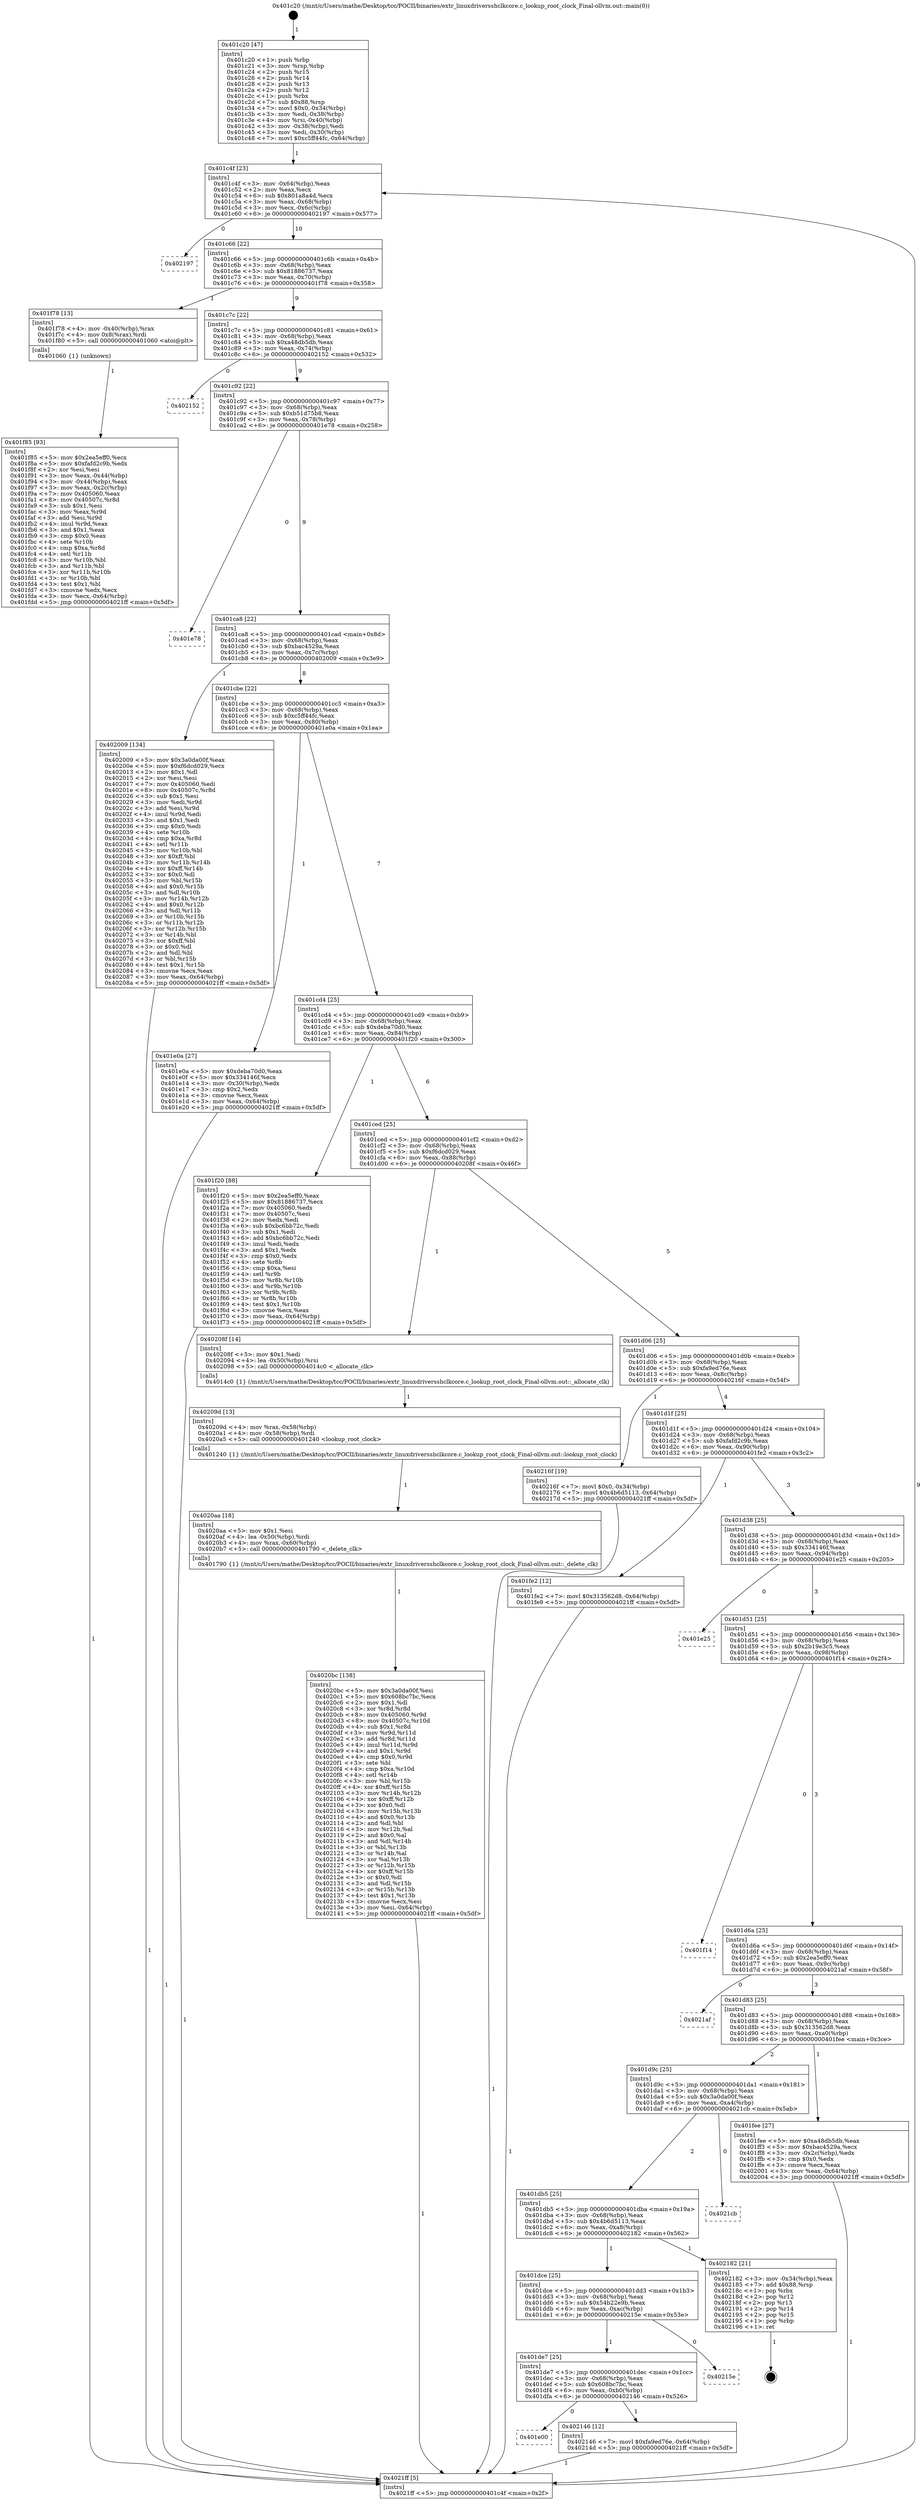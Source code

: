 digraph "0x401c20" {
  label = "0x401c20 (/mnt/c/Users/mathe/Desktop/tcc/POCII/binaries/extr_linuxdriversshclkcore.c_lookup_root_clock_Final-ollvm.out::main(0))"
  labelloc = "t"
  node[shape=record]

  Entry [label="",width=0.3,height=0.3,shape=circle,fillcolor=black,style=filled]
  "0x401c4f" [label="{
     0x401c4f [23]\l
     | [instrs]\l
     &nbsp;&nbsp;0x401c4f \<+3\>: mov -0x64(%rbp),%eax\l
     &nbsp;&nbsp;0x401c52 \<+2\>: mov %eax,%ecx\l
     &nbsp;&nbsp;0x401c54 \<+6\>: sub $0x801a8a4d,%ecx\l
     &nbsp;&nbsp;0x401c5a \<+3\>: mov %eax,-0x68(%rbp)\l
     &nbsp;&nbsp;0x401c5d \<+3\>: mov %ecx,-0x6c(%rbp)\l
     &nbsp;&nbsp;0x401c60 \<+6\>: je 0000000000402197 \<main+0x577\>\l
  }"]
  "0x402197" [label="{
     0x402197\l
  }", style=dashed]
  "0x401c66" [label="{
     0x401c66 [22]\l
     | [instrs]\l
     &nbsp;&nbsp;0x401c66 \<+5\>: jmp 0000000000401c6b \<main+0x4b\>\l
     &nbsp;&nbsp;0x401c6b \<+3\>: mov -0x68(%rbp),%eax\l
     &nbsp;&nbsp;0x401c6e \<+5\>: sub $0x81886737,%eax\l
     &nbsp;&nbsp;0x401c73 \<+3\>: mov %eax,-0x70(%rbp)\l
     &nbsp;&nbsp;0x401c76 \<+6\>: je 0000000000401f78 \<main+0x358\>\l
  }"]
  Exit [label="",width=0.3,height=0.3,shape=circle,fillcolor=black,style=filled,peripheries=2]
  "0x401f78" [label="{
     0x401f78 [13]\l
     | [instrs]\l
     &nbsp;&nbsp;0x401f78 \<+4\>: mov -0x40(%rbp),%rax\l
     &nbsp;&nbsp;0x401f7c \<+4\>: mov 0x8(%rax),%rdi\l
     &nbsp;&nbsp;0x401f80 \<+5\>: call 0000000000401060 \<atoi@plt\>\l
     | [calls]\l
     &nbsp;&nbsp;0x401060 \{1\} (unknown)\l
  }"]
  "0x401c7c" [label="{
     0x401c7c [22]\l
     | [instrs]\l
     &nbsp;&nbsp;0x401c7c \<+5\>: jmp 0000000000401c81 \<main+0x61\>\l
     &nbsp;&nbsp;0x401c81 \<+3\>: mov -0x68(%rbp),%eax\l
     &nbsp;&nbsp;0x401c84 \<+5\>: sub $0xa48db5db,%eax\l
     &nbsp;&nbsp;0x401c89 \<+3\>: mov %eax,-0x74(%rbp)\l
     &nbsp;&nbsp;0x401c8c \<+6\>: je 0000000000402152 \<main+0x532\>\l
  }"]
  "0x401e00" [label="{
     0x401e00\l
  }", style=dashed]
  "0x402152" [label="{
     0x402152\l
  }", style=dashed]
  "0x401c92" [label="{
     0x401c92 [22]\l
     | [instrs]\l
     &nbsp;&nbsp;0x401c92 \<+5\>: jmp 0000000000401c97 \<main+0x77\>\l
     &nbsp;&nbsp;0x401c97 \<+3\>: mov -0x68(%rbp),%eax\l
     &nbsp;&nbsp;0x401c9a \<+5\>: sub $0xb51d75b8,%eax\l
     &nbsp;&nbsp;0x401c9f \<+3\>: mov %eax,-0x78(%rbp)\l
     &nbsp;&nbsp;0x401ca2 \<+6\>: je 0000000000401e78 \<main+0x258\>\l
  }"]
  "0x402146" [label="{
     0x402146 [12]\l
     | [instrs]\l
     &nbsp;&nbsp;0x402146 \<+7\>: movl $0xfa9ed76e,-0x64(%rbp)\l
     &nbsp;&nbsp;0x40214d \<+5\>: jmp 00000000004021ff \<main+0x5df\>\l
  }"]
  "0x401e78" [label="{
     0x401e78\l
  }", style=dashed]
  "0x401ca8" [label="{
     0x401ca8 [22]\l
     | [instrs]\l
     &nbsp;&nbsp;0x401ca8 \<+5\>: jmp 0000000000401cad \<main+0x8d\>\l
     &nbsp;&nbsp;0x401cad \<+3\>: mov -0x68(%rbp),%eax\l
     &nbsp;&nbsp;0x401cb0 \<+5\>: sub $0xbac4529a,%eax\l
     &nbsp;&nbsp;0x401cb5 \<+3\>: mov %eax,-0x7c(%rbp)\l
     &nbsp;&nbsp;0x401cb8 \<+6\>: je 0000000000402009 \<main+0x3e9\>\l
  }"]
  "0x401de7" [label="{
     0x401de7 [25]\l
     | [instrs]\l
     &nbsp;&nbsp;0x401de7 \<+5\>: jmp 0000000000401dec \<main+0x1cc\>\l
     &nbsp;&nbsp;0x401dec \<+3\>: mov -0x68(%rbp),%eax\l
     &nbsp;&nbsp;0x401def \<+5\>: sub $0x608bc7bc,%eax\l
     &nbsp;&nbsp;0x401df4 \<+6\>: mov %eax,-0xb0(%rbp)\l
     &nbsp;&nbsp;0x401dfa \<+6\>: je 0000000000402146 \<main+0x526\>\l
  }"]
  "0x402009" [label="{
     0x402009 [134]\l
     | [instrs]\l
     &nbsp;&nbsp;0x402009 \<+5\>: mov $0x3a0da00f,%eax\l
     &nbsp;&nbsp;0x40200e \<+5\>: mov $0xf6dcd029,%ecx\l
     &nbsp;&nbsp;0x402013 \<+2\>: mov $0x1,%dl\l
     &nbsp;&nbsp;0x402015 \<+2\>: xor %esi,%esi\l
     &nbsp;&nbsp;0x402017 \<+7\>: mov 0x405060,%edi\l
     &nbsp;&nbsp;0x40201e \<+8\>: mov 0x40507c,%r8d\l
     &nbsp;&nbsp;0x402026 \<+3\>: sub $0x1,%esi\l
     &nbsp;&nbsp;0x402029 \<+3\>: mov %edi,%r9d\l
     &nbsp;&nbsp;0x40202c \<+3\>: add %esi,%r9d\l
     &nbsp;&nbsp;0x40202f \<+4\>: imul %r9d,%edi\l
     &nbsp;&nbsp;0x402033 \<+3\>: and $0x1,%edi\l
     &nbsp;&nbsp;0x402036 \<+3\>: cmp $0x0,%edi\l
     &nbsp;&nbsp;0x402039 \<+4\>: sete %r10b\l
     &nbsp;&nbsp;0x40203d \<+4\>: cmp $0xa,%r8d\l
     &nbsp;&nbsp;0x402041 \<+4\>: setl %r11b\l
     &nbsp;&nbsp;0x402045 \<+3\>: mov %r10b,%bl\l
     &nbsp;&nbsp;0x402048 \<+3\>: xor $0xff,%bl\l
     &nbsp;&nbsp;0x40204b \<+3\>: mov %r11b,%r14b\l
     &nbsp;&nbsp;0x40204e \<+4\>: xor $0xff,%r14b\l
     &nbsp;&nbsp;0x402052 \<+3\>: xor $0x0,%dl\l
     &nbsp;&nbsp;0x402055 \<+3\>: mov %bl,%r15b\l
     &nbsp;&nbsp;0x402058 \<+4\>: and $0x0,%r15b\l
     &nbsp;&nbsp;0x40205c \<+3\>: and %dl,%r10b\l
     &nbsp;&nbsp;0x40205f \<+3\>: mov %r14b,%r12b\l
     &nbsp;&nbsp;0x402062 \<+4\>: and $0x0,%r12b\l
     &nbsp;&nbsp;0x402066 \<+3\>: and %dl,%r11b\l
     &nbsp;&nbsp;0x402069 \<+3\>: or %r10b,%r15b\l
     &nbsp;&nbsp;0x40206c \<+3\>: or %r11b,%r12b\l
     &nbsp;&nbsp;0x40206f \<+3\>: xor %r12b,%r15b\l
     &nbsp;&nbsp;0x402072 \<+3\>: or %r14b,%bl\l
     &nbsp;&nbsp;0x402075 \<+3\>: xor $0xff,%bl\l
     &nbsp;&nbsp;0x402078 \<+3\>: or $0x0,%dl\l
     &nbsp;&nbsp;0x40207b \<+2\>: and %dl,%bl\l
     &nbsp;&nbsp;0x40207d \<+3\>: or %bl,%r15b\l
     &nbsp;&nbsp;0x402080 \<+4\>: test $0x1,%r15b\l
     &nbsp;&nbsp;0x402084 \<+3\>: cmovne %ecx,%eax\l
     &nbsp;&nbsp;0x402087 \<+3\>: mov %eax,-0x64(%rbp)\l
     &nbsp;&nbsp;0x40208a \<+5\>: jmp 00000000004021ff \<main+0x5df\>\l
  }"]
  "0x401cbe" [label="{
     0x401cbe [22]\l
     | [instrs]\l
     &nbsp;&nbsp;0x401cbe \<+5\>: jmp 0000000000401cc3 \<main+0xa3\>\l
     &nbsp;&nbsp;0x401cc3 \<+3\>: mov -0x68(%rbp),%eax\l
     &nbsp;&nbsp;0x401cc6 \<+5\>: sub $0xc5ff44fc,%eax\l
     &nbsp;&nbsp;0x401ccb \<+3\>: mov %eax,-0x80(%rbp)\l
     &nbsp;&nbsp;0x401cce \<+6\>: je 0000000000401e0a \<main+0x1ea\>\l
  }"]
  "0x40215e" [label="{
     0x40215e\l
  }", style=dashed]
  "0x401e0a" [label="{
     0x401e0a [27]\l
     | [instrs]\l
     &nbsp;&nbsp;0x401e0a \<+5\>: mov $0xdeba70d0,%eax\l
     &nbsp;&nbsp;0x401e0f \<+5\>: mov $0x334146f,%ecx\l
     &nbsp;&nbsp;0x401e14 \<+3\>: mov -0x30(%rbp),%edx\l
     &nbsp;&nbsp;0x401e17 \<+3\>: cmp $0x2,%edx\l
     &nbsp;&nbsp;0x401e1a \<+3\>: cmovne %ecx,%eax\l
     &nbsp;&nbsp;0x401e1d \<+3\>: mov %eax,-0x64(%rbp)\l
     &nbsp;&nbsp;0x401e20 \<+5\>: jmp 00000000004021ff \<main+0x5df\>\l
  }"]
  "0x401cd4" [label="{
     0x401cd4 [25]\l
     | [instrs]\l
     &nbsp;&nbsp;0x401cd4 \<+5\>: jmp 0000000000401cd9 \<main+0xb9\>\l
     &nbsp;&nbsp;0x401cd9 \<+3\>: mov -0x68(%rbp),%eax\l
     &nbsp;&nbsp;0x401cdc \<+5\>: sub $0xdeba70d0,%eax\l
     &nbsp;&nbsp;0x401ce1 \<+6\>: mov %eax,-0x84(%rbp)\l
     &nbsp;&nbsp;0x401ce7 \<+6\>: je 0000000000401f20 \<main+0x300\>\l
  }"]
  "0x4021ff" [label="{
     0x4021ff [5]\l
     | [instrs]\l
     &nbsp;&nbsp;0x4021ff \<+5\>: jmp 0000000000401c4f \<main+0x2f\>\l
  }"]
  "0x401c20" [label="{
     0x401c20 [47]\l
     | [instrs]\l
     &nbsp;&nbsp;0x401c20 \<+1\>: push %rbp\l
     &nbsp;&nbsp;0x401c21 \<+3\>: mov %rsp,%rbp\l
     &nbsp;&nbsp;0x401c24 \<+2\>: push %r15\l
     &nbsp;&nbsp;0x401c26 \<+2\>: push %r14\l
     &nbsp;&nbsp;0x401c28 \<+2\>: push %r13\l
     &nbsp;&nbsp;0x401c2a \<+2\>: push %r12\l
     &nbsp;&nbsp;0x401c2c \<+1\>: push %rbx\l
     &nbsp;&nbsp;0x401c2d \<+7\>: sub $0x88,%rsp\l
     &nbsp;&nbsp;0x401c34 \<+7\>: movl $0x0,-0x34(%rbp)\l
     &nbsp;&nbsp;0x401c3b \<+3\>: mov %edi,-0x38(%rbp)\l
     &nbsp;&nbsp;0x401c3e \<+4\>: mov %rsi,-0x40(%rbp)\l
     &nbsp;&nbsp;0x401c42 \<+3\>: mov -0x38(%rbp),%edi\l
     &nbsp;&nbsp;0x401c45 \<+3\>: mov %edi,-0x30(%rbp)\l
     &nbsp;&nbsp;0x401c48 \<+7\>: movl $0xc5ff44fc,-0x64(%rbp)\l
  }"]
  "0x401dce" [label="{
     0x401dce [25]\l
     | [instrs]\l
     &nbsp;&nbsp;0x401dce \<+5\>: jmp 0000000000401dd3 \<main+0x1b3\>\l
     &nbsp;&nbsp;0x401dd3 \<+3\>: mov -0x68(%rbp),%eax\l
     &nbsp;&nbsp;0x401dd6 \<+5\>: sub $0x54b22e9b,%eax\l
     &nbsp;&nbsp;0x401ddb \<+6\>: mov %eax,-0xac(%rbp)\l
     &nbsp;&nbsp;0x401de1 \<+6\>: je 000000000040215e \<main+0x53e\>\l
  }"]
  "0x401f20" [label="{
     0x401f20 [88]\l
     | [instrs]\l
     &nbsp;&nbsp;0x401f20 \<+5\>: mov $0x2ea5eff0,%eax\l
     &nbsp;&nbsp;0x401f25 \<+5\>: mov $0x81886737,%ecx\l
     &nbsp;&nbsp;0x401f2a \<+7\>: mov 0x405060,%edx\l
     &nbsp;&nbsp;0x401f31 \<+7\>: mov 0x40507c,%esi\l
     &nbsp;&nbsp;0x401f38 \<+2\>: mov %edx,%edi\l
     &nbsp;&nbsp;0x401f3a \<+6\>: sub $0xbc6bb72c,%edi\l
     &nbsp;&nbsp;0x401f40 \<+3\>: sub $0x1,%edi\l
     &nbsp;&nbsp;0x401f43 \<+6\>: add $0xbc6bb72c,%edi\l
     &nbsp;&nbsp;0x401f49 \<+3\>: imul %edi,%edx\l
     &nbsp;&nbsp;0x401f4c \<+3\>: and $0x1,%edx\l
     &nbsp;&nbsp;0x401f4f \<+3\>: cmp $0x0,%edx\l
     &nbsp;&nbsp;0x401f52 \<+4\>: sete %r8b\l
     &nbsp;&nbsp;0x401f56 \<+3\>: cmp $0xa,%esi\l
     &nbsp;&nbsp;0x401f59 \<+4\>: setl %r9b\l
     &nbsp;&nbsp;0x401f5d \<+3\>: mov %r8b,%r10b\l
     &nbsp;&nbsp;0x401f60 \<+3\>: and %r9b,%r10b\l
     &nbsp;&nbsp;0x401f63 \<+3\>: xor %r9b,%r8b\l
     &nbsp;&nbsp;0x401f66 \<+3\>: or %r8b,%r10b\l
     &nbsp;&nbsp;0x401f69 \<+4\>: test $0x1,%r10b\l
     &nbsp;&nbsp;0x401f6d \<+3\>: cmovne %ecx,%eax\l
     &nbsp;&nbsp;0x401f70 \<+3\>: mov %eax,-0x64(%rbp)\l
     &nbsp;&nbsp;0x401f73 \<+5\>: jmp 00000000004021ff \<main+0x5df\>\l
  }"]
  "0x401ced" [label="{
     0x401ced [25]\l
     | [instrs]\l
     &nbsp;&nbsp;0x401ced \<+5\>: jmp 0000000000401cf2 \<main+0xd2\>\l
     &nbsp;&nbsp;0x401cf2 \<+3\>: mov -0x68(%rbp),%eax\l
     &nbsp;&nbsp;0x401cf5 \<+5\>: sub $0xf6dcd029,%eax\l
     &nbsp;&nbsp;0x401cfa \<+6\>: mov %eax,-0x88(%rbp)\l
     &nbsp;&nbsp;0x401d00 \<+6\>: je 000000000040208f \<main+0x46f\>\l
  }"]
  "0x401f85" [label="{
     0x401f85 [93]\l
     | [instrs]\l
     &nbsp;&nbsp;0x401f85 \<+5\>: mov $0x2ea5eff0,%ecx\l
     &nbsp;&nbsp;0x401f8a \<+5\>: mov $0xfafd2c9b,%edx\l
     &nbsp;&nbsp;0x401f8f \<+2\>: xor %esi,%esi\l
     &nbsp;&nbsp;0x401f91 \<+3\>: mov %eax,-0x44(%rbp)\l
     &nbsp;&nbsp;0x401f94 \<+3\>: mov -0x44(%rbp),%eax\l
     &nbsp;&nbsp;0x401f97 \<+3\>: mov %eax,-0x2c(%rbp)\l
     &nbsp;&nbsp;0x401f9a \<+7\>: mov 0x405060,%eax\l
     &nbsp;&nbsp;0x401fa1 \<+8\>: mov 0x40507c,%r8d\l
     &nbsp;&nbsp;0x401fa9 \<+3\>: sub $0x1,%esi\l
     &nbsp;&nbsp;0x401fac \<+3\>: mov %eax,%r9d\l
     &nbsp;&nbsp;0x401faf \<+3\>: add %esi,%r9d\l
     &nbsp;&nbsp;0x401fb2 \<+4\>: imul %r9d,%eax\l
     &nbsp;&nbsp;0x401fb6 \<+3\>: and $0x1,%eax\l
     &nbsp;&nbsp;0x401fb9 \<+3\>: cmp $0x0,%eax\l
     &nbsp;&nbsp;0x401fbc \<+4\>: sete %r10b\l
     &nbsp;&nbsp;0x401fc0 \<+4\>: cmp $0xa,%r8d\l
     &nbsp;&nbsp;0x401fc4 \<+4\>: setl %r11b\l
     &nbsp;&nbsp;0x401fc8 \<+3\>: mov %r10b,%bl\l
     &nbsp;&nbsp;0x401fcb \<+3\>: and %r11b,%bl\l
     &nbsp;&nbsp;0x401fce \<+3\>: xor %r11b,%r10b\l
     &nbsp;&nbsp;0x401fd1 \<+3\>: or %r10b,%bl\l
     &nbsp;&nbsp;0x401fd4 \<+3\>: test $0x1,%bl\l
     &nbsp;&nbsp;0x401fd7 \<+3\>: cmovne %edx,%ecx\l
     &nbsp;&nbsp;0x401fda \<+3\>: mov %ecx,-0x64(%rbp)\l
     &nbsp;&nbsp;0x401fdd \<+5\>: jmp 00000000004021ff \<main+0x5df\>\l
  }"]
  "0x402182" [label="{
     0x402182 [21]\l
     | [instrs]\l
     &nbsp;&nbsp;0x402182 \<+3\>: mov -0x34(%rbp),%eax\l
     &nbsp;&nbsp;0x402185 \<+7\>: add $0x88,%rsp\l
     &nbsp;&nbsp;0x40218c \<+1\>: pop %rbx\l
     &nbsp;&nbsp;0x40218d \<+2\>: pop %r12\l
     &nbsp;&nbsp;0x40218f \<+2\>: pop %r13\l
     &nbsp;&nbsp;0x402191 \<+2\>: pop %r14\l
     &nbsp;&nbsp;0x402193 \<+2\>: pop %r15\l
     &nbsp;&nbsp;0x402195 \<+1\>: pop %rbp\l
     &nbsp;&nbsp;0x402196 \<+1\>: ret\l
  }"]
  "0x40208f" [label="{
     0x40208f [14]\l
     | [instrs]\l
     &nbsp;&nbsp;0x40208f \<+5\>: mov $0x1,%edi\l
     &nbsp;&nbsp;0x402094 \<+4\>: lea -0x50(%rbp),%rsi\l
     &nbsp;&nbsp;0x402098 \<+5\>: call 00000000004014c0 \<_allocate_clk\>\l
     | [calls]\l
     &nbsp;&nbsp;0x4014c0 \{1\} (/mnt/c/Users/mathe/Desktop/tcc/POCII/binaries/extr_linuxdriversshclkcore.c_lookup_root_clock_Final-ollvm.out::_allocate_clk)\l
  }"]
  "0x401d06" [label="{
     0x401d06 [25]\l
     | [instrs]\l
     &nbsp;&nbsp;0x401d06 \<+5\>: jmp 0000000000401d0b \<main+0xeb\>\l
     &nbsp;&nbsp;0x401d0b \<+3\>: mov -0x68(%rbp),%eax\l
     &nbsp;&nbsp;0x401d0e \<+5\>: sub $0xfa9ed76e,%eax\l
     &nbsp;&nbsp;0x401d13 \<+6\>: mov %eax,-0x8c(%rbp)\l
     &nbsp;&nbsp;0x401d19 \<+6\>: je 000000000040216f \<main+0x54f\>\l
  }"]
  "0x401db5" [label="{
     0x401db5 [25]\l
     | [instrs]\l
     &nbsp;&nbsp;0x401db5 \<+5\>: jmp 0000000000401dba \<main+0x19a\>\l
     &nbsp;&nbsp;0x401dba \<+3\>: mov -0x68(%rbp),%eax\l
     &nbsp;&nbsp;0x401dbd \<+5\>: sub $0x4b6d5113,%eax\l
     &nbsp;&nbsp;0x401dc2 \<+6\>: mov %eax,-0xa8(%rbp)\l
     &nbsp;&nbsp;0x401dc8 \<+6\>: je 0000000000402182 \<main+0x562\>\l
  }"]
  "0x40216f" [label="{
     0x40216f [19]\l
     | [instrs]\l
     &nbsp;&nbsp;0x40216f \<+7\>: movl $0x0,-0x34(%rbp)\l
     &nbsp;&nbsp;0x402176 \<+7\>: movl $0x4b6d5113,-0x64(%rbp)\l
     &nbsp;&nbsp;0x40217d \<+5\>: jmp 00000000004021ff \<main+0x5df\>\l
  }"]
  "0x401d1f" [label="{
     0x401d1f [25]\l
     | [instrs]\l
     &nbsp;&nbsp;0x401d1f \<+5\>: jmp 0000000000401d24 \<main+0x104\>\l
     &nbsp;&nbsp;0x401d24 \<+3\>: mov -0x68(%rbp),%eax\l
     &nbsp;&nbsp;0x401d27 \<+5\>: sub $0xfafd2c9b,%eax\l
     &nbsp;&nbsp;0x401d2c \<+6\>: mov %eax,-0x90(%rbp)\l
     &nbsp;&nbsp;0x401d32 \<+6\>: je 0000000000401fe2 \<main+0x3c2\>\l
  }"]
  "0x4021cb" [label="{
     0x4021cb\l
  }", style=dashed]
  "0x401fe2" [label="{
     0x401fe2 [12]\l
     | [instrs]\l
     &nbsp;&nbsp;0x401fe2 \<+7\>: movl $0x313562d8,-0x64(%rbp)\l
     &nbsp;&nbsp;0x401fe9 \<+5\>: jmp 00000000004021ff \<main+0x5df\>\l
  }"]
  "0x401d38" [label="{
     0x401d38 [25]\l
     | [instrs]\l
     &nbsp;&nbsp;0x401d38 \<+5\>: jmp 0000000000401d3d \<main+0x11d\>\l
     &nbsp;&nbsp;0x401d3d \<+3\>: mov -0x68(%rbp),%eax\l
     &nbsp;&nbsp;0x401d40 \<+5\>: sub $0x334146f,%eax\l
     &nbsp;&nbsp;0x401d45 \<+6\>: mov %eax,-0x94(%rbp)\l
     &nbsp;&nbsp;0x401d4b \<+6\>: je 0000000000401e25 \<main+0x205\>\l
  }"]
  "0x4020bc" [label="{
     0x4020bc [138]\l
     | [instrs]\l
     &nbsp;&nbsp;0x4020bc \<+5\>: mov $0x3a0da00f,%esi\l
     &nbsp;&nbsp;0x4020c1 \<+5\>: mov $0x608bc7bc,%ecx\l
     &nbsp;&nbsp;0x4020c6 \<+2\>: mov $0x1,%dl\l
     &nbsp;&nbsp;0x4020c8 \<+3\>: xor %r8d,%r8d\l
     &nbsp;&nbsp;0x4020cb \<+8\>: mov 0x405060,%r9d\l
     &nbsp;&nbsp;0x4020d3 \<+8\>: mov 0x40507c,%r10d\l
     &nbsp;&nbsp;0x4020db \<+4\>: sub $0x1,%r8d\l
     &nbsp;&nbsp;0x4020df \<+3\>: mov %r9d,%r11d\l
     &nbsp;&nbsp;0x4020e2 \<+3\>: add %r8d,%r11d\l
     &nbsp;&nbsp;0x4020e5 \<+4\>: imul %r11d,%r9d\l
     &nbsp;&nbsp;0x4020e9 \<+4\>: and $0x1,%r9d\l
     &nbsp;&nbsp;0x4020ed \<+4\>: cmp $0x0,%r9d\l
     &nbsp;&nbsp;0x4020f1 \<+3\>: sete %bl\l
     &nbsp;&nbsp;0x4020f4 \<+4\>: cmp $0xa,%r10d\l
     &nbsp;&nbsp;0x4020f8 \<+4\>: setl %r14b\l
     &nbsp;&nbsp;0x4020fc \<+3\>: mov %bl,%r15b\l
     &nbsp;&nbsp;0x4020ff \<+4\>: xor $0xff,%r15b\l
     &nbsp;&nbsp;0x402103 \<+3\>: mov %r14b,%r12b\l
     &nbsp;&nbsp;0x402106 \<+4\>: xor $0xff,%r12b\l
     &nbsp;&nbsp;0x40210a \<+3\>: xor $0x0,%dl\l
     &nbsp;&nbsp;0x40210d \<+3\>: mov %r15b,%r13b\l
     &nbsp;&nbsp;0x402110 \<+4\>: and $0x0,%r13b\l
     &nbsp;&nbsp;0x402114 \<+2\>: and %dl,%bl\l
     &nbsp;&nbsp;0x402116 \<+3\>: mov %r12b,%al\l
     &nbsp;&nbsp;0x402119 \<+2\>: and $0x0,%al\l
     &nbsp;&nbsp;0x40211b \<+3\>: and %dl,%r14b\l
     &nbsp;&nbsp;0x40211e \<+3\>: or %bl,%r13b\l
     &nbsp;&nbsp;0x402121 \<+3\>: or %r14b,%al\l
     &nbsp;&nbsp;0x402124 \<+3\>: xor %al,%r13b\l
     &nbsp;&nbsp;0x402127 \<+3\>: or %r12b,%r15b\l
     &nbsp;&nbsp;0x40212a \<+4\>: xor $0xff,%r15b\l
     &nbsp;&nbsp;0x40212e \<+3\>: or $0x0,%dl\l
     &nbsp;&nbsp;0x402131 \<+3\>: and %dl,%r15b\l
     &nbsp;&nbsp;0x402134 \<+3\>: or %r15b,%r13b\l
     &nbsp;&nbsp;0x402137 \<+4\>: test $0x1,%r13b\l
     &nbsp;&nbsp;0x40213b \<+3\>: cmovne %ecx,%esi\l
     &nbsp;&nbsp;0x40213e \<+3\>: mov %esi,-0x64(%rbp)\l
     &nbsp;&nbsp;0x402141 \<+5\>: jmp 00000000004021ff \<main+0x5df\>\l
  }"]
  "0x401e25" [label="{
     0x401e25\l
  }", style=dashed]
  "0x401d51" [label="{
     0x401d51 [25]\l
     | [instrs]\l
     &nbsp;&nbsp;0x401d51 \<+5\>: jmp 0000000000401d56 \<main+0x136\>\l
     &nbsp;&nbsp;0x401d56 \<+3\>: mov -0x68(%rbp),%eax\l
     &nbsp;&nbsp;0x401d59 \<+5\>: sub $0x2b19e3c5,%eax\l
     &nbsp;&nbsp;0x401d5e \<+6\>: mov %eax,-0x98(%rbp)\l
     &nbsp;&nbsp;0x401d64 \<+6\>: je 0000000000401f14 \<main+0x2f4\>\l
  }"]
  "0x4020aa" [label="{
     0x4020aa [18]\l
     | [instrs]\l
     &nbsp;&nbsp;0x4020aa \<+5\>: mov $0x1,%esi\l
     &nbsp;&nbsp;0x4020af \<+4\>: lea -0x50(%rbp),%rdi\l
     &nbsp;&nbsp;0x4020b3 \<+4\>: mov %rax,-0x60(%rbp)\l
     &nbsp;&nbsp;0x4020b7 \<+5\>: call 0000000000401790 \<_delete_clk\>\l
     | [calls]\l
     &nbsp;&nbsp;0x401790 \{1\} (/mnt/c/Users/mathe/Desktop/tcc/POCII/binaries/extr_linuxdriversshclkcore.c_lookup_root_clock_Final-ollvm.out::_delete_clk)\l
  }"]
  "0x401f14" [label="{
     0x401f14\l
  }", style=dashed]
  "0x401d6a" [label="{
     0x401d6a [25]\l
     | [instrs]\l
     &nbsp;&nbsp;0x401d6a \<+5\>: jmp 0000000000401d6f \<main+0x14f\>\l
     &nbsp;&nbsp;0x401d6f \<+3\>: mov -0x68(%rbp),%eax\l
     &nbsp;&nbsp;0x401d72 \<+5\>: sub $0x2ea5eff0,%eax\l
     &nbsp;&nbsp;0x401d77 \<+6\>: mov %eax,-0x9c(%rbp)\l
     &nbsp;&nbsp;0x401d7d \<+6\>: je 00000000004021af \<main+0x58f\>\l
  }"]
  "0x40209d" [label="{
     0x40209d [13]\l
     | [instrs]\l
     &nbsp;&nbsp;0x40209d \<+4\>: mov %rax,-0x58(%rbp)\l
     &nbsp;&nbsp;0x4020a1 \<+4\>: mov -0x58(%rbp),%rdi\l
     &nbsp;&nbsp;0x4020a5 \<+5\>: call 0000000000401240 \<lookup_root_clock\>\l
     | [calls]\l
     &nbsp;&nbsp;0x401240 \{1\} (/mnt/c/Users/mathe/Desktop/tcc/POCII/binaries/extr_linuxdriversshclkcore.c_lookup_root_clock_Final-ollvm.out::lookup_root_clock)\l
  }"]
  "0x4021af" [label="{
     0x4021af\l
  }", style=dashed]
  "0x401d83" [label="{
     0x401d83 [25]\l
     | [instrs]\l
     &nbsp;&nbsp;0x401d83 \<+5\>: jmp 0000000000401d88 \<main+0x168\>\l
     &nbsp;&nbsp;0x401d88 \<+3\>: mov -0x68(%rbp),%eax\l
     &nbsp;&nbsp;0x401d8b \<+5\>: sub $0x313562d8,%eax\l
     &nbsp;&nbsp;0x401d90 \<+6\>: mov %eax,-0xa0(%rbp)\l
     &nbsp;&nbsp;0x401d96 \<+6\>: je 0000000000401fee \<main+0x3ce\>\l
  }"]
  "0x401d9c" [label="{
     0x401d9c [25]\l
     | [instrs]\l
     &nbsp;&nbsp;0x401d9c \<+5\>: jmp 0000000000401da1 \<main+0x181\>\l
     &nbsp;&nbsp;0x401da1 \<+3\>: mov -0x68(%rbp),%eax\l
     &nbsp;&nbsp;0x401da4 \<+5\>: sub $0x3a0da00f,%eax\l
     &nbsp;&nbsp;0x401da9 \<+6\>: mov %eax,-0xa4(%rbp)\l
     &nbsp;&nbsp;0x401daf \<+6\>: je 00000000004021cb \<main+0x5ab\>\l
  }"]
  "0x401fee" [label="{
     0x401fee [27]\l
     | [instrs]\l
     &nbsp;&nbsp;0x401fee \<+5\>: mov $0xa48db5db,%eax\l
     &nbsp;&nbsp;0x401ff3 \<+5\>: mov $0xbac4529a,%ecx\l
     &nbsp;&nbsp;0x401ff8 \<+3\>: mov -0x2c(%rbp),%edx\l
     &nbsp;&nbsp;0x401ffb \<+3\>: cmp $0x0,%edx\l
     &nbsp;&nbsp;0x401ffe \<+3\>: cmove %ecx,%eax\l
     &nbsp;&nbsp;0x402001 \<+3\>: mov %eax,-0x64(%rbp)\l
     &nbsp;&nbsp;0x402004 \<+5\>: jmp 00000000004021ff \<main+0x5df\>\l
  }"]
  Entry -> "0x401c20" [label=" 1"]
  "0x401c4f" -> "0x402197" [label=" 0"]
  "0x401c4f" -> "0x401c66" [label=" 10"]
  "0x402182" -> Exit [label=" 1"]
  "0x401c66" -> "0x401f78" [label=" 1"]
  "0x401c66" -> "0x401c7c" [label=" 9"]
  "0x40216f" -> "0x4021ff" [label=" 1"]
  "0x401c7c" -> "0x402152" [label=" 0"]
  "0x401c7c" -> "0x401c92" [label=" 9"]
  "0x402146" -> "0x4021ff" [label=" 1"]
  "0x401c92" -> "0x401e78" [label=" 0"]
  "0x401c92" -> "0x401ca8" [label=" 9"]
  "0x401de7" -> "0x401e00" [label=" 0"]
  "0x401ca8" -> "0x402009" [label=" 1"]
  "0x401ca8" -> "0x401cbe" [label=" 8"]
  "0x401de7" -> "0x402146" [label=" 1"]
  "0x401cbe" -> "0x401e0a" [label=" 1"]
  "0x401cbe" -> "0x401cd4" [label=" 7"]
  "0x401e0a" -> "0x4021ff" [label=" 1"]
  "0x401c20" -> "0x401c4f" [label=" 1"]
  "0x4021ff" -> "0x401c4f" [label=" 9"]
  "0x401dce" -> "0x401de7" [label=" 1"]
  "0x401cd4" -> "0x401f20" [label=" 1"]
  "0x401cd4" -> "0x401ced" [label=" 6"]
  "0x401f20" -> "0x4021ff" [label=" 1"]
  "0x401f78" -> "0x401f85" [label=" 1"]
  "0x401f85" -> "0x4021ff" [label=" 1"]
  "0x401dce" -> "0x40215e" [label=" 0"]
  "0x401ced" -> "0x40208f" [label=" 1"]
  "0x401ced" -> "0x401d06" [label=" 5"]
  "0x401db5" -> "0x401dce" [label=" 1"]
  "0x401d06" -> "0x40216f" [label=" 1"]
  "0x401d06" -> "0x401d1f" [label=" 4"]
  "0x401db5" -> "0x402182" [label=" 1"]
  "0x401d1f" -> "0x401fe2" [label=" 1"]
  "0x401d1f" -> "0x401d38" [label=" 3"]
  "0x401fe2" -> "0x4021ff" [label=" 1"]
  "0x401d9c" -> "0x401db5" [label=" 2"]
  "0x401d38" -> "0x401e25" [label=" 0"]
  "0x401d38" -> "0x401d51" [label=" 3"]
  "0x401d9c" -> "0x4021cb" [label=" 0"]
  "0x401d51" -> "0x401f14" [label=" 0"]
  "0x401d51" -> "0x401d6a" [label=" 3"]
  "0x4020bc" -> "0x4021ff" [label=" 1"]
  "0x401d6a" -> "0x4021af" [label=" 0"]
  "0x401d6a" -> "0x401d83" [label=" 3"]
  "0x4020aa" -> "0x4020bc" [label=" 1"]
  "0x401d83" -> "0x401fee" [label=" 1"]
  "0x401d83" -> "0x401d9c" [label=" 2"]
  "0x401fee" -> "0x4021ff" [label=" 1"]
  "0x402009" -> "0x4021ff" [label=" 1"]
  "0x40208f" -> "0x40209d" [label=" 1"]
  "0x40209d" -> "0x4020aa" [label=" 1"]
}
